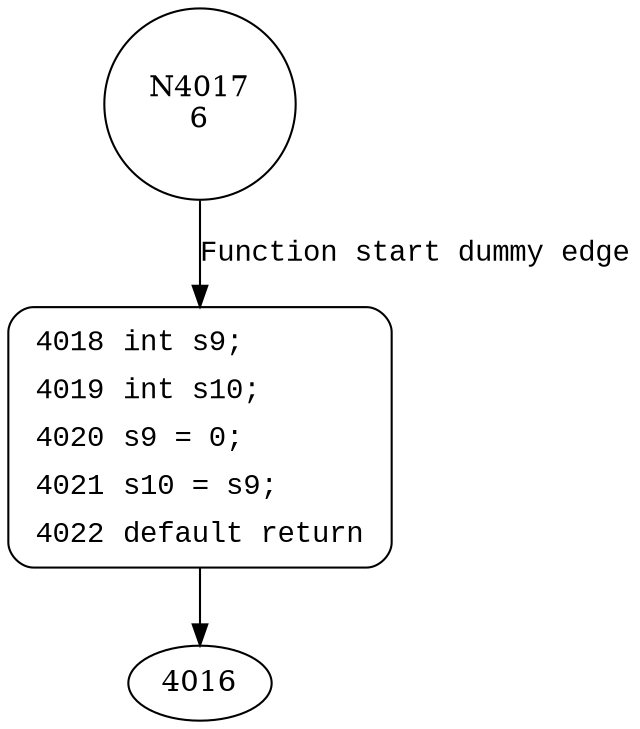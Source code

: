 digraph block1634_1 {
4017 [shape="circle" label="N4017\n6"]
4018 [shape="circle" label="N4018\n5"]
4018 [style="filled,bold" penwidth="1" fillcolor="white" fontname="Courier New" shape="Mrecord" label=<<table border="0" cellborder="0" cellpadding="3" bgcolor="white"><tr><td align="right">4018</td><td align="left">int s9;</td></tr><tr><td align="right">4019</td><td align="left">int s10;</td></tr><tr><td align="right">4020</td><td align="left">s9 = 0;</td></tr><tr><td align="right">4021</td><td align="left">s10 = s9;</td></tr><tr><td align="right">4022</td><td align="left">default return</td></tr></table>>]
4018 -> 4016[label=""]
4017 -> 4018 [label="Function start dummy edge" fontname="Courier New"]
}